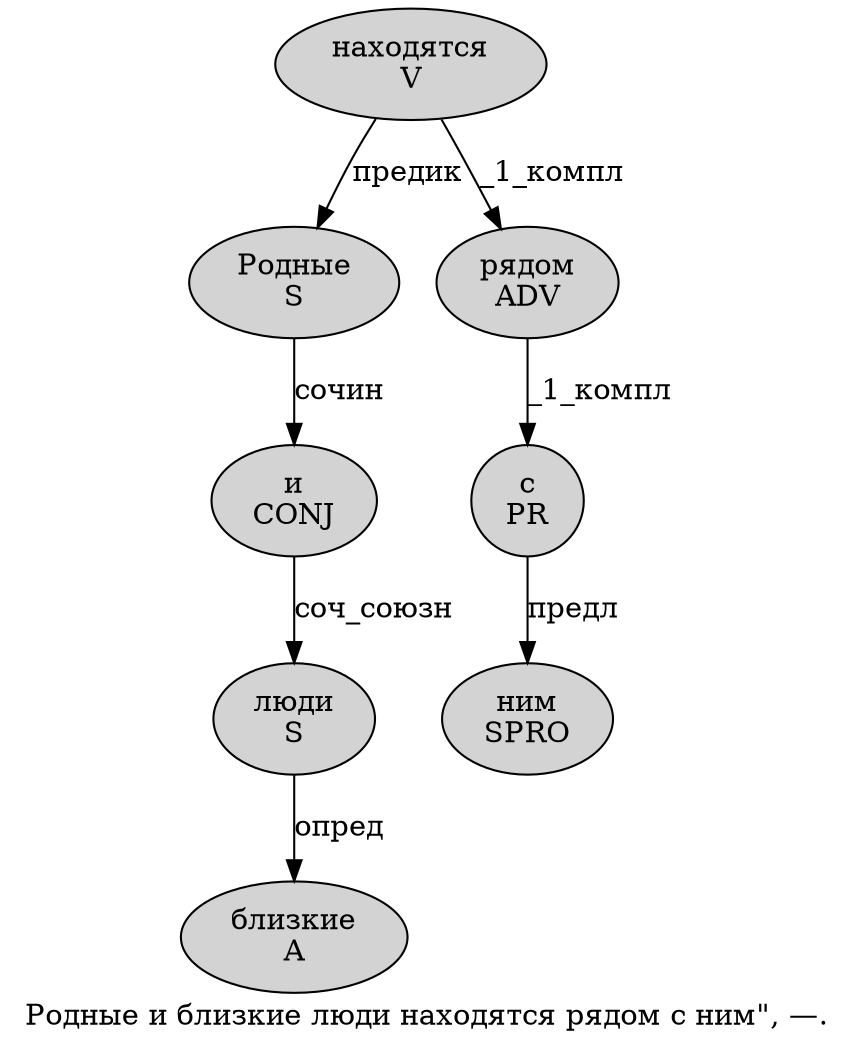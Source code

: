 digraph SENTENCE_894 {
	graph [label="Родные и близкие люди находятся рядом с ним\", —."]
	node [style=filled]
		0 [label="Родные
S" color="" fillcolor=lightgray penwidth=1 shape=ellipse]
		1 [label="и
CONJ" color="" fillcolor=lightgray penwidth=1 shape=ellipse]
		2 [label="близкие
A" color="" fillcolor=lightgray penwidth=1 shape=ellipse]
		3 [label="люди
S" color="" fillcolor=lightgray penwidth=1 shape=ellipse]
		4 [label="находятся
V" color="" fillcolor=lightgray penwidth=1 shape=ellipse]
		5 [label="рядом
ADV" color="" fillcolor=lightgray penwidth=1 shape=ellipse]
		6 [label="с
PR" color="" fillcolor=lightgray penwidth=1 shape=ellipse]
		7 [label="ним
SPRO" color="" fillcolor=lightgray penwidth=1 shape=ellipse]
			5 -> 6 [label="_1_компл"]
			0 -> 1 [label="сочин"]
			6 -> 7 [label="предл"]
			3 -> 2 [label="опред"]
			1 -> 3 [label="соч_союзн"]
			4 -> 0 [label="предик"]
			4 -> 5 [label="_1_компл"]
}